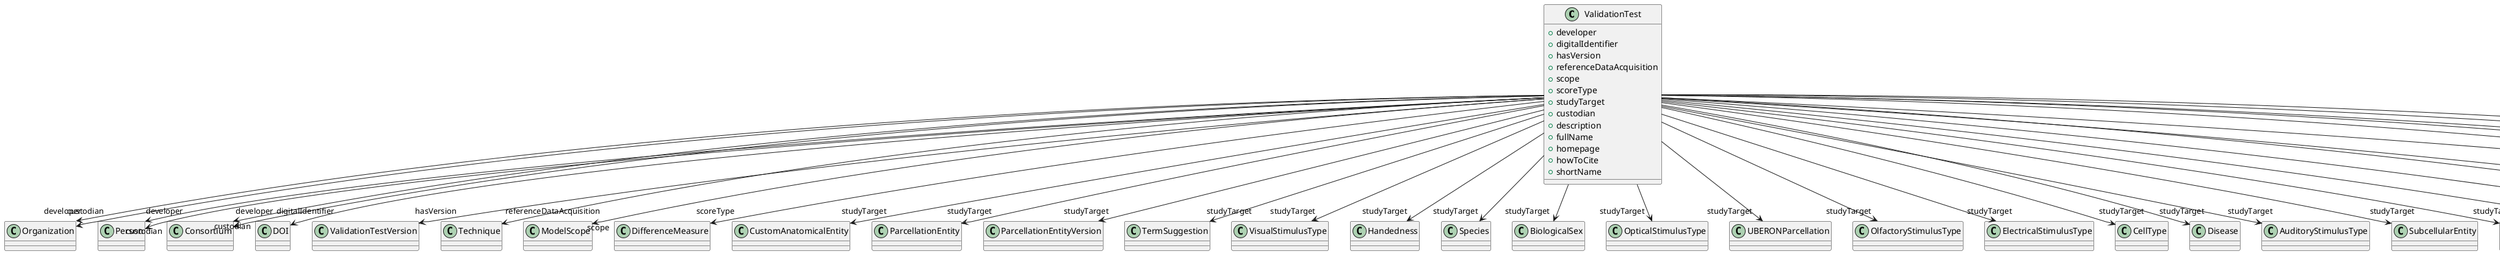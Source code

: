 @startuml
class ValidationTest {
+developer
+digitalIdentifier
+hasVersion
+referenceDataAcquisition
+scope
+scoreType
+studyTarget
+custodian
+description
+fullName
+homepage
+howToCite
+shortName

}
ValidationTest -d-> "developer" Organization
ValidationTest -d-> "developer" Person
ValidationTest -d-> "developer" Consortium
ValidationTest -d-> "digitalIdentifier" DOI
ValidationTest -d-> "hasVersion" ValidationTestVersion
ValidationTest -d-> "referenceDataAcquisition" Technique
ValidationTest -d-> "scope" ModelScope
ValidationTest -d-> "scoreType" DifferenceMeasure
ValidationTest -d-> "studyTarget" CustomAnatomicalEntity
ValidationTest -d-> "studyTarget" ParcellationEntity
ValidationTest -d-> "studyTarget" ParcellationEntityVersion
ValidationTest -d-> "studyTarget" TermSuggestion
ValidationTest -d-> "studyTarget" VisualStimulusType
ValidationTest -d-> "studyTarget" Handedness
ValidationTest -d-> "studyTarget" Species
ValidationTest -d-> "studyTarget" BiologicalSex
ValidationTest -d-> "studyTarget" OpticalStimulusType
ValidationTest -d-> "studyTarget" UBERONParcellation
ValidationTest -d-> "studyTarget" OlfactoryStimulusType
ValidationTest -d-> "studyTarget" ElectricalStimulusType
ValidationTest -d-> "studyTarget" CellType
ValidationTest -d-> "studyTarget" Disease
ValidationTest -d-> "studyTarget" AuditoryStimulusType
ValidationTest -d-> "studyTarget" SubcellularEntity
ValidationTest -d-> "studyTarget" GeneticStrainType
ValidationTest -d-> "studyTarget" OrganismSubstance
ValidationTest -d-> "studyTarget" TactileStimulusType
ValidationTest -d-> "studyTarget" OrganismSystem
ValidationTest -d-> "studyTarget" GustatoryStimulusType
ValidationTest -d-> "studyTarget" Organ
ValidationTest -d-> "studyTarget" DiseaseModel
ValidationTest -d-> "studyTarget" BreedingType
ValidationTest -d-> "studyTarget" BiologicalOrder
ValidationTest -d-> "studyTarget" MolecularEntity
ValidationTest -d-> "studyTarget" CellCultureType
ValidationTest -d-> "custodian" Organization
ValidationTest -d-> "custodian" Person
ValidationTest -d-> "custodian" Consortium

@enduml